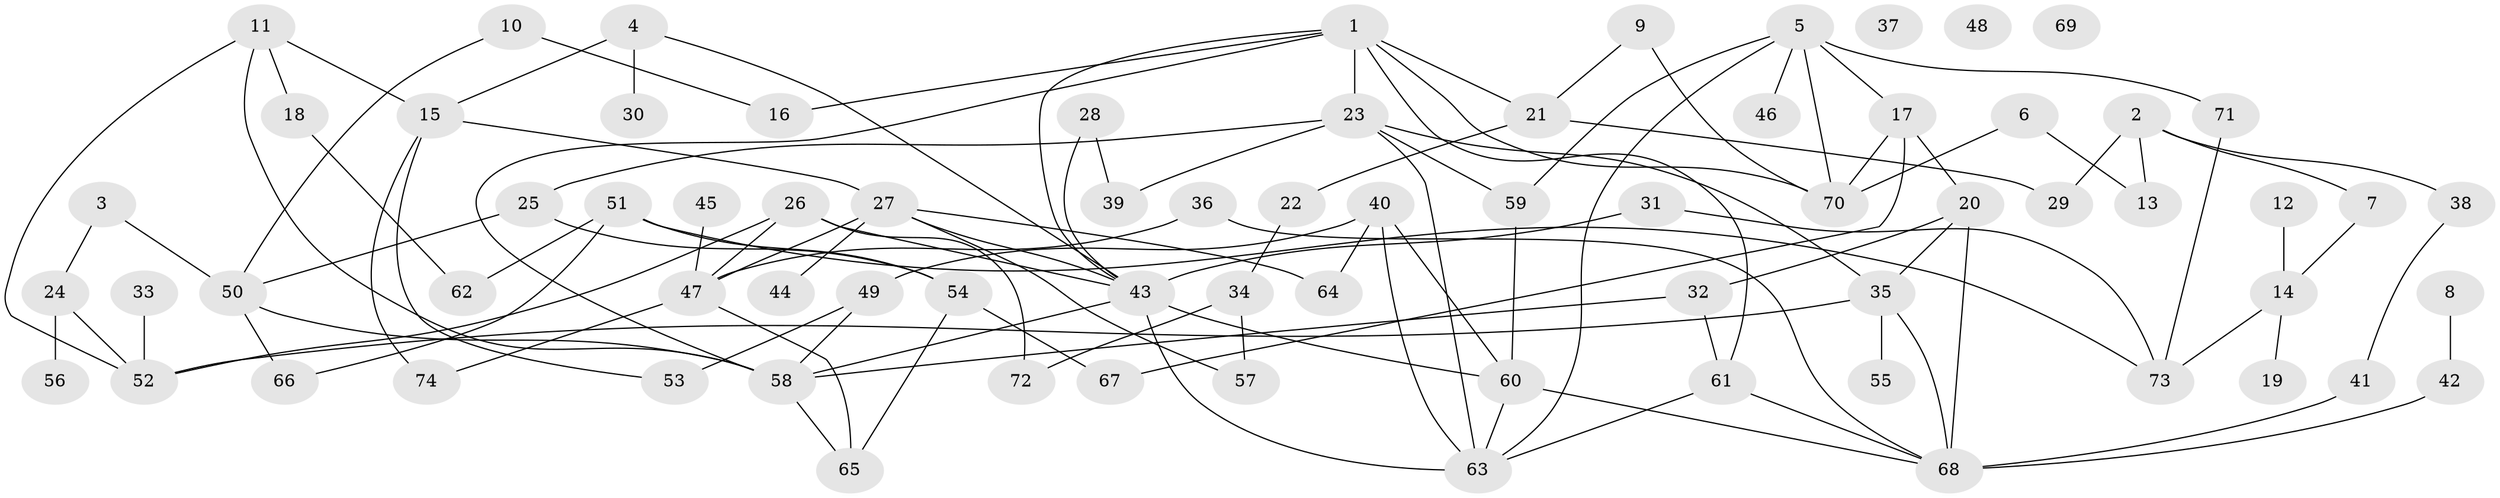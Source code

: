 // coarse degree distribution, {8: 0.04, 4: 0.1, 2: 0.3, 7: 0.02, 1: 0.18, 5: 0.1, 9: 0.06, 6: 0.08, 3: 0.04, 0: 0.06, 10: 0.02}
// Generated by graph-tools (version 1.1) at 2025/41/03/06/25 10:41:20]
// undirected, 74 vertices, 112 edges
graph export_dot {
graph [start="1"]
  node [color=gray90,style=filled];
  1;
  2;
  3;
  4;
  5;
  6;
  7;
  8;
  9;
  10;
  11;
  12;
  13;
  14;
  15;
  16;
  17;
  18;
  19;
  20;
  21;
  22;
  23;
  24;
  25;
  26;
  27;
  28;
  29;
  30;
  31;
  32;
  33;
  34;
  35;
  36;
  37;
  38;
  39;
  40;
  41;
  42;
  43;
  44;
  45;
  46;
  47;
  48;
  49;
  50;
  51;
  52;
  53;
  54;
  55;
  56;
  57;
  58;
  59;
  60;
  61;
  62;
  63;
  64;
  65;
  66;
  67;
  68;
  69;
  70;
  71;
  72;
  73;
  74;
  1 -- 16;
  1 -- 21;
  1 -- 23;
  1 -- 43;
  1 -- 58;
  1 -- 61;
  1 -- 70;
  2 -- 7;
  2 -- 13;
  2 -- 29;
  2 -- 38;
  3 -- 24;
  3 -- 50;
  4 -- 15;
  4 -- 30;
  4 -- 43;
  5 -- 17;
  5 -- 46;
  5 -- 59;
  5 -- 63;
  5 -- 70;
  5 -- 71;
  6 -- 13;
  6 -- 70;
  7 -- 14;
  8 -- 42;
  9 -- 21;
  9 -- 70;
  10 -- 16;
  10 -- 50;
  11 -- 15;
  11 -- 18;
  11 -- 52;
  11 -- 58;
  12 -- 14;
  14 -- 19;
  14 -- 73;
  15 -- 27;
  15 -- 53;
  15 -- 74;
  17 -- 20;
  17 -- 67;
  17 -- 70;
  18 -- 62;
  20 -- 32;
  20 -- 35;
  20 -- 68;
  21 -- 22;
  21 -- 29;
  22 -- 34;
  23 -- 25;
  23 -- 35;
  23 -- 39;
  23 -- 59;
  23 -- 63;
  24 -- 52;
  24 -- 56;
  25 -- 50;
  25 -- 54;
  26 -- 43;
  26 -- 47;
  26 -- 52;
  26 -- 72;
  27 -- 43;
  27 -- 44;
  27 -- 47;
  27 -- 57;
  27 -- 64;
  28 -- 39;
  28 -- 43;
  31 -- 43;
  31 -- 73;
  32 -- 58;
  32 -- 61;
  33 -- 52;
  34 -- 57;
  34 -- 72;
  35 -- 52;
  35 -- 55;
  35 -- 68;
  36 -- 47;
  36 -- 68;
  38 -- 41;
  40 -- 49;
  40 -- 60;
  40 -- 63;
  40 -- 64;
  41 -- 68;
  42 -- 68;
  43 -- 58;
  43 -- 60;
  43 -- 63;
  45 -- 47;
  47 -- 65;
  47 -- 74;
  49 -- 53;
  49 -- 58;
  50 -- 58;
  50 -- 66;
  51 -- 54;
  51 -- 62;
  51 -- 66;
  51 -- 73;
  54 -- 65;
  54 -- 67;
  58 -- 65;
  59 -- 60;
  60 -- 63;
  60 -- 68;
  61 -- 63;
  61 -- 68;
  71 -- 73;
}
